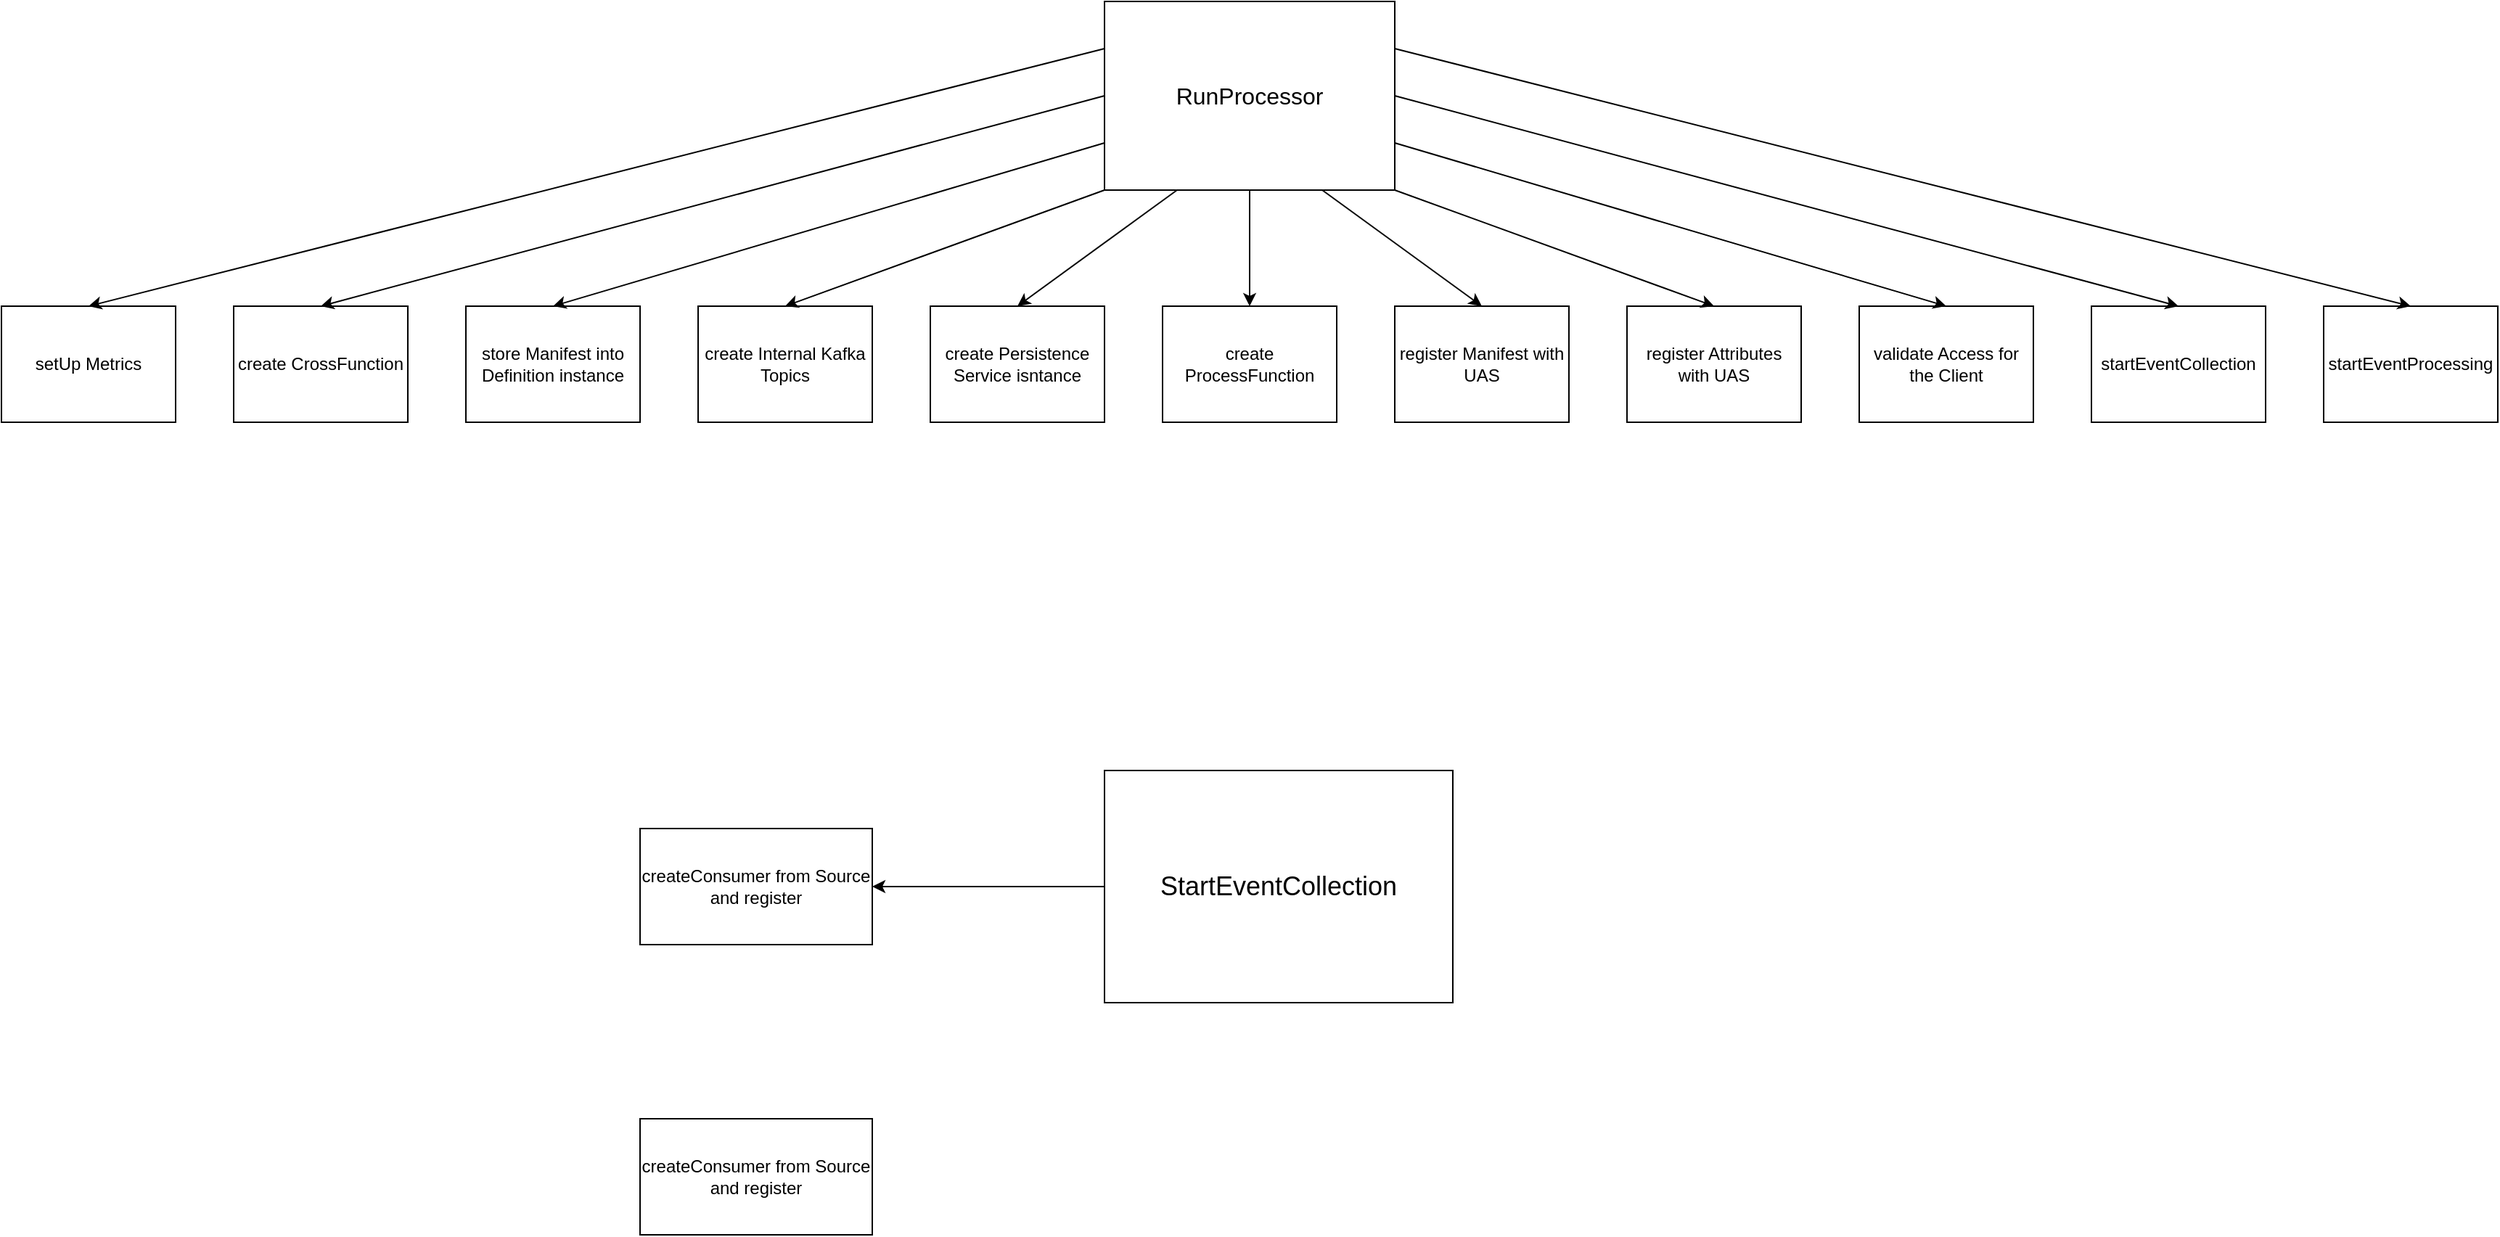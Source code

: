<mxfile version="21.6.7" type="github">
  <diagram name="Page-1" id="qTkOHG_VI36buKrNTlcI">
    <mxGraphModel dx="2288" dy="973" grid="1" gridSize="10" guides="1" tooltips="1" connect="1" arrows="1" fold="1" page="1" pageScale="1" pageWidth="827" pageHeight="1169" math="0" shadow="0">
      <root>
        <mxCell id="0" />
        <mxCell id="1" parent="0" />
        <mxCell id="v7NtXw_RP57qyXQWOOVx-18" value="" style="edgeStyle=orthogonalEdgeStyle;rounded=0;orthogonalLoop=1;jettySize=auto;html=1;" edge="1" parent="1" source="_BoWQbxB6357jRyfIxYQ-1" target="v7NtXw_RP57qyXQWOOVx-6">
          <mxGeometry relative="1" as="geometry" />
        </mxCell>
        <mxCell id="_BoWQbxB6357jRyfIxYQ-1" value="&lt;font style=&quot;font-size: 16px;&quot;&gt;RunProcessor&lt;/font&gt;" style="rounded=0;whiteSpace=wrap;html=1;" parent="1" vertex="1">
          <mxGeometry x="360" y="110" width="200" height="130" as="geometry" />
        </mxCell>
        <mxCell id="v7NtXw_RP57qyXQWOOVx-2" value="create Internal Kafka Topics" style="rounded=0;whiteSpace=wrap;html=1;" vertex="1" parent="1">
          <mxGeometry x="80" y="320" width="120" height="80" as="geometry" />
        </mxCell>
        <mxCell id="v7NtXw_RP57qyXQWOOVx-3" value="store Manifest into Definition instance" style="rounded=0;whiteSpace=wrap;html=1;" vertex="1" parent="1">
          <mxGeometry x="-80" y="320" width="120" height="80" as="geometry" />
        </mxCell>
        <mxCell id="v7NtXw_RP57qyXQWOOVx-4" value="create Persistence Service isntance" style="rounded=0;whiteSpace=wrap;html=1;" vertex="1" parent="1">
          <mxGeometry x="240" y="320" width="120" height="80" as="geometry" />
        </mxCell>
        <mxCell id="v7NtXw_RP57qyXQWOOVx-5" value="create CrossFunction" style="rounded=0;whiteSpace=wrap;html=1;" vertex="1" parent="1">
          <mxGeometry x="-240" y="320" width="120" height="80" as="geometry" />
        </mxCell>
        <mxCell id="v7NtXw_RP57qyXQWOOVx-6" value="create ProcessFunction" style="rounded=0;whiteSpace=wrap;html=1;" vertex="1" parent="1">
          <mxGeometry x="400" y="320" width="120" height="80" as="geometry" />
        </mxCell>
        <mxCell id="v7NtXw_RP57qyXQWOOVx-7" value="register Manifest with UAS" style="rounded=0;whiteSpace=wrap;html=1;" vertex="1" parent="1">
          <mxGeometry x="560" y="320" width="120" height="80" as="geometry" />
        </mxCell>
        <mxCell id="v7NtXw_RP57qyXQWOOVx-8" value="setUp Metrics" style="rounded=0;whiteSpace=wrap;html=1;" vertex="1" parent="1">
          <mxGeometry x="-400" y="320" width="120" height="80" as="geometry" />
        </mxCell>
        <mxCell id="v7NtXw_RP57qyXQWOOVx-9" value="register Attributes with UAS" style="rounded=0;whiteSpace=wrap;html=1;" vertex="1" parent="1">
          <mxGeometry x="720" y="320" width="120" height="80" as="geometry" />
        </mxCell>
        <mxCell id="v7NtXw_RP57qyXQWOOVx-10" value="validate Access for the Client" style="rounded=0;whiteSpace=wrap;html=1;" vertex="1" parent="1">
          <mxGeometry x="880" y="320" width="120" height="80" as="geometry" />
        </mxCell>
        <mxCell id="v7NtXw_RP57qyXQWOOVx-11" value="startEventCollection" style="rounded=0;whiteSpace=wrap;html=1;" vertex="1" parent="1">
          <mxGeometry x="1040" y="320" width="120" height="80" as="geometry" />
        </mxCell>
        <mxCell id="v7NtXw_RP57qyXQWOOVx-12" value="startEventProcessing" style="rounded=0;whiteSpace=wrap;html=1;" vertex="1" parent="1">
          <mxGeometry x="1200" y="320" width="120" height="80" as="geometry" />
        </mxCell>
        <mxCell id="v7NtXw_RP57qyXQWOOVx-13" value="" style="endArrow=classic;html=1;rounded=0;exitX=0;exitY=0.25;exitDx=0;exitDy=0;entryX=0.5;entryY=0;entryDx=0;entryDy=0;" edge="1" parent="1" source="_BoWQbxB6357jRyfIxYQ-1" target="v7NtXw_RP57qyXQWOOVx-8">
          <mxGeometry width="50" height="50" relative="1" as="geometry">
            <mxPoint x="230" y="280" as="sourcePoint" />
            <mxPoint x="280" y="230" as="targetPoint" />
          </mxGeometry>
        </mxCell>
        <mxCell id="v7NtXw_RP57qyXQWOOVx-14" value="" style="endArrow=classic;html=1;rounded=0;exitX=0;exitY=0.5;exitDx=0;exitDy=0;entryX=0.5;entryY=0;entryDx=0;entryDy=0;" edge="1" parent="1" source="_BoWQbxB6357jRyfIxYQ-1" target="v7NtXw_RP57qyXQWOOVx-5">
          <mxGeometry width="50" height="50" relative="1" as="geometry">
            <mxPoint x="230" y="280" as="sourcePoint" />
            <mxPoint x="280" y="230" as="targetPoint" />
          </mxGeometry>
        </mxCell>
        <mxCell id="v7NtXw_RP57qyXQWOOVx-15" value="" style="endArrow=classic;html=1;rounded=0;entryX=0.5;entryY=0;entryDx=0;entryDy=0;exitX=0;exitY=0.75;exitDx=0;exitDy=0;" edge="1" parent="1" source="_BoWQbxB6357jRyfIxYQ-1" target="v7NtXw_RP57qyXQWOOVx-3">
          <mxGeometry width="50" height="50" relative="1" as="geometry">
            <mxPoint x="230" y="280" as="sourcePoint" />
            <mxPoint x="280" y="230" as="targetPoint" />
          </mxGeometry>
        </mxCell>
        <mxCell id="v7NtXw_RP57qyXQWOOVx-16" value="" style="endArrow=classic;html=1;rounded=0;exitX=0;exitY=1;exitDx=0;exitDy=0;entryX=0.5;entryY=0;entryDx=0;entryDy=0;" edge="1" parent="1" source="_BoWQbxB6357jRyfIxYQ-1" target="v7NtXw_RP57qyXQWOOVx-2">
          <mxGeometry width="50" height="50" relative="1" as="geometry">
            <mxPoint x="230" y="280" as="sourcePoint" />
            <mxPoint x="280" y="230" as="targetPoint" />
          </mxGeometry>
        </mxCell>
        <mxCell id="v7NtXw_RP57qyXQWOOVx-17" value="" style="endArrow=classic;html=1;rounded=0;exitX=0.25;exitY=1;exitDx=0;exitDy=0;entryX=0.5;entryY=0;entryDx=0;entryDy=0;" edge="1" parent="1" source="_BoWQbxB6357jRyfIxYQ-1" target="v7NtXw_RP57qyXQWOOVx-4">
          <mxGeometry width="50" height="50" relative="1" as="geometry">
            <mxPoint x="230" y="280" as="sourcePoint" />
            <mxPoint x="280" y="230" as="targetPoint" />
          </mxGeometry>
        </mxCell>
        <mxCell id="v7NtXw_RP57qyXQWOOVx-19" value="" style="endArrow=classic;html=1;rounded=0;entryX=0.5;entryY=0;entryDx=0;entryDy=0;exitX=0.75;exitY=1;exitDx=0;exitDy=0;" edge="1" parent="1" source="_BoWQbxB6357jRyfIxYQ-1" target="v7NtXw_RP57qyXQWOOVx-7">
          <mxGeometry width="50" height="50" relative="1" as="geometry">
            <mxPoint x="230" y="280" as="sourcePoint" />
            <mxPoint x="280" y="230" as="targetPoint" />
          </mxGeometry>
        </mxCell>
        <mxCell id="v7NtXw_RP57qyXQWOOVx-20" value="" style="endArrow=classic;html=1;rounded=0;exitX=1;exitY=1;exitDx=0;exitDy=0;entryX=0.5;entryY=0;entryDx=0;entryDy=0;" edge="1" parent="1" source="_BoWQbxB6357jRyfIxYQ-1" target="v7NtXw_RP57qyXQWOOVx-9">
          <mxGeometry width="50" height="50" relative="1" as="geometry">
            <mxPoint x="230" y="280" as="sourcePoint" />
            <mxPoint x="280" y="230" as="targetPoint" />
          </mxGeometry>
        </mxCell>
        <mxCell id="v7NtXw_RP57qyXQWOOVx-21" value="" style="endArrow=classic;html=1;rounded=0;exitX=1;exitY=0.75;exitDx=0;exitDy=0;entryX=0.5;entryY=0;entryDx=0;entryDy=0;" edge="1" parent="1" source="_BoWQbxB6357jRyfIxYQ-1" target="v7NtXw_RP57qyXQWOOVx-10">
          <mxGeometry width="50" height="50" relative="1" as="geometry">
            <mxPoint x="840" y="270" as="sourcePoint" />
            <mxPoint x="890" y="220" as="targetPoint" />
          </mxGeometry>
        </mxCell>
        <mxCell id="v7NtXw_RP57qyXQWOOVx-22" value="" style="endArrow=classic;html=1;rounded=0;exitX=1;exitY=0.5;exitDx=0;exitDy=0;entryX=0.5;entryY=0;entryDx=0;entryDy=0;" edge="1" parent="1" source="_BoWQbxB6357jRyfIxYQ-1" target="v7NtXw_RP57qyXQWOOVx-11">
          <mxGeometry width="50" height="50" relative="1" as="geometry">
            <mxPoint x="840" y="270" as="sourcePoint" />
            <mxPoint x="890" y="220" as="targetPoint" />
          </mxGeometry>
        </mxCell>
        <mxCell id="v7NtXw_RP57qyXQWOOVx-23" value="" style="endArrow=classic;html=1;rounded=0;exitX=1;exitY=0.25;exitDx=0;exitDy=0;entryX=0.5;entryY=0;entryDx=0;entryDy=0;" edge="1" parent="1" source="_BoWQbxB6357jRyfIxYQ-1" target="v7NtXw_RP57qyXQWOOVx-12">
          <mxGeometry width="50" height="50" relative="1" as="geometry">
            <mxPoint x="840" y="270" as="sourcePoint" />
            <mxPoint x="890" y="220" as="targetPoint" />
          </mxGeometry>
        </mxCell>
        <mxCell id="v7NtXw_RP57qyXQWOOVx-27" value="" style="edgeStyle=orthogonalEdgeStyle;rounded=0;orthogonalLoop=1;jettySize=auto;html=1;entryX=1;entryY=0.5;entryDx=0;entryDy=0;" edge="1" parent="1" source="v7NtXw_RP57qyXQWOOVx-24" target="v7NtXw_RP57qyXQWOOVx-25">
          <mxGeometry relative="1" as="geometry">
            <mxPoint x="250" y="720" as="targetPoint" />
          </mxGeometry>
        </mxCell>
        <mxCell id="v7NtXw_RP57qyXQWOOVx-24" value="&lt;font style=&quot;font-size: 18px;&quot;&gt;StartEventCollection&lt;/font&gt;" style="rounded=0;whiteSpace=wrap;html=1;" vertex="1" parent="1">
          <mxGeometry x="360" y="640" width="240" height="160" as="geometry" />
        </mxCell>
        <mxCell id="v7NtXw_RP57qyXQWOOVx-25" value="createConsumer from Source and register" style="rounded=0;whiteSpace=wrap;html=1;" vertex="1" parent="1">
          <mxGeometry x="40" y="680" width="160" height="80" as="geometry" />
        </mxCell>
        <mxCell id="v7NtXw_RP57qyXQWOOVx-50" value="createConsumer from Source and register" style="rounded=0;whiteSpace=wrap;html=1;" vertex="1" parent="1">
          <mxGeometry x="40" y="880" width="160" height="80" as="geometry" />
        </mxCell>
      </root>
    </mxGraphModel>
  </diagram>
</mxfile>

